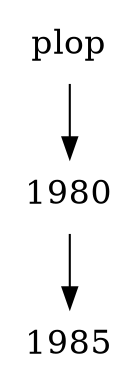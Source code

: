 digraph G {
  {
    node [shape=plaintext, fontsize=16];
		1975[label="plop"];
    1975 -> 1980 -> 1985;
  }
}